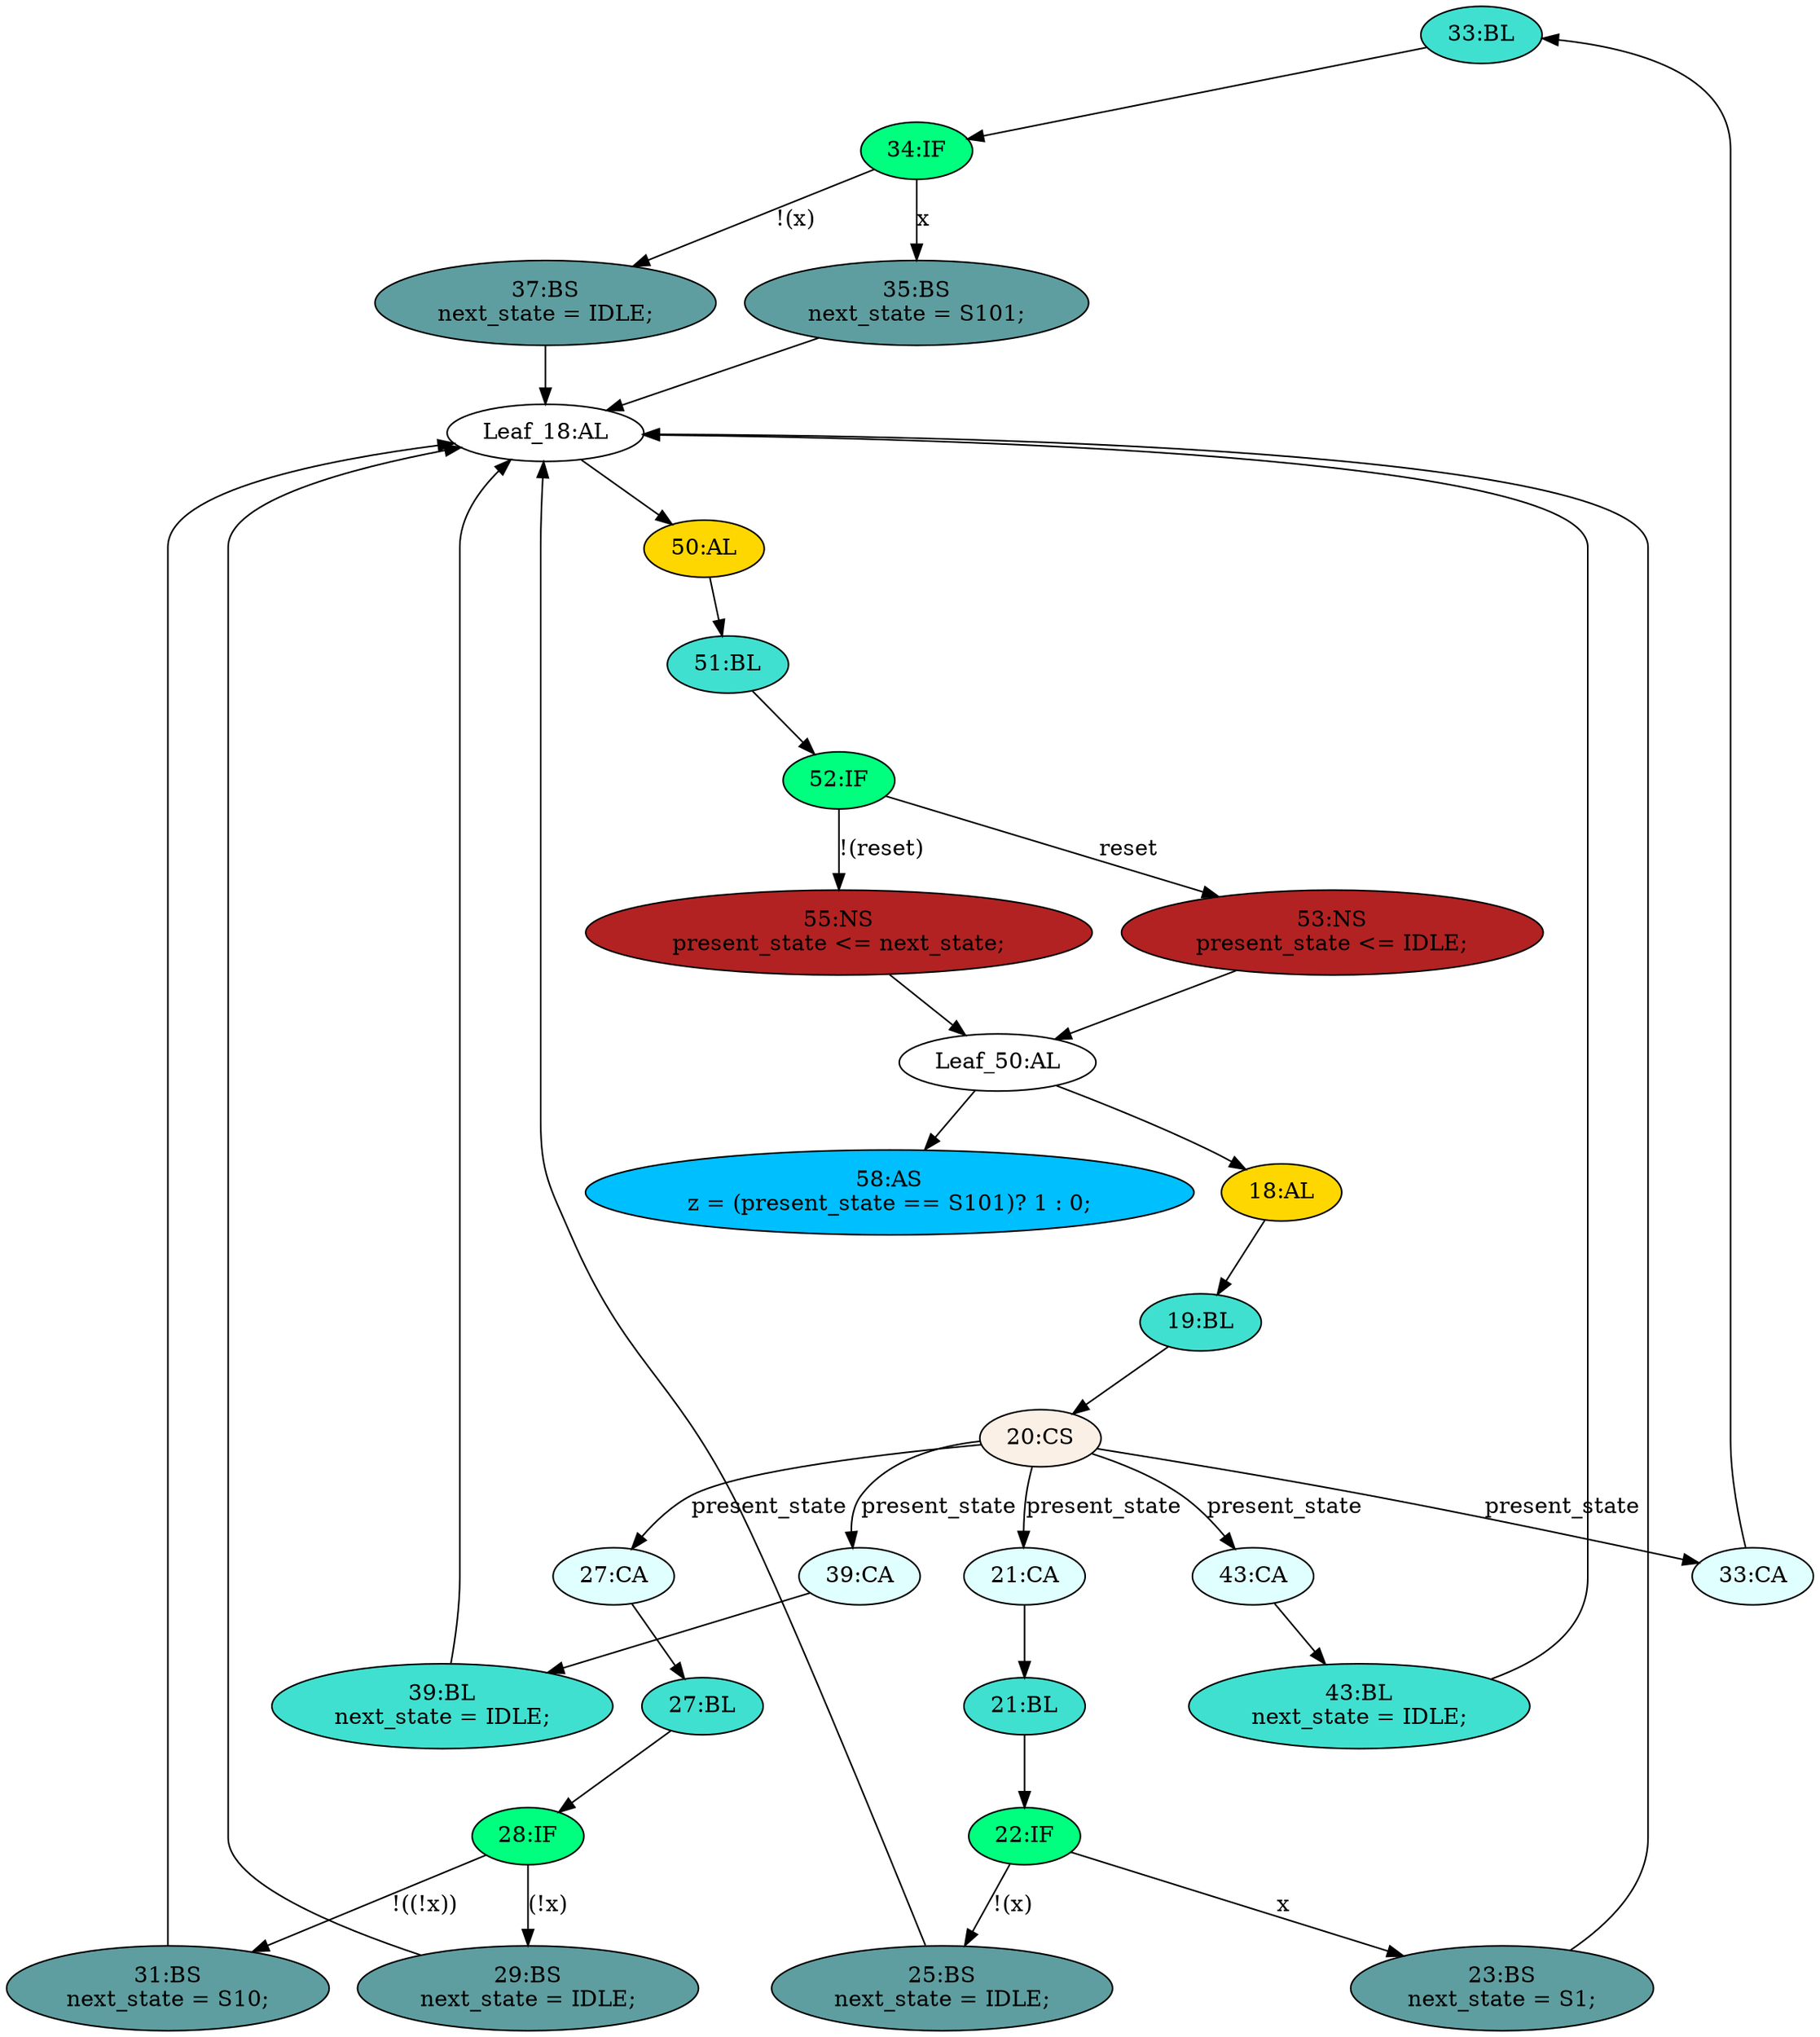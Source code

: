 strict digraph "compose( ,  )" {
	node [label="\N"];
	"33:BL"	[ast="<pyverilog.vparser.ast.Block object at 0x7fa58d0c1610>",
		fillcolor=turquoise,
		label="33:BL",
		statements="[]",
		style=filled,
		typ=Block];
	"34:IF"	[ast="<pyverilog.vparser.ast.IfStatement object at 0x7fa58cd20650>",
		fillcolor=springgreen,
		label="34:IF",
		statements="[]",
		style=filled,
		typ=IfStatement];
	"33:BL" -> "34:IF"	[cond="[]",
		lineno=None];
	"21:BL"	[ast="<pyverilog.vparser.ast.Block object at 0x7fa58cc4ecd0>",
		fillcolor=turquoise,
		label="21:BL",
		statements="[]",
		style=filled,
		typ=Block];
	"22:IF"	[ast="<pyverilog.vparser.ast.IfStatement object at 0x7fa58ccb1650>",
		fillcolor=springgreen,
		label="22:IF",
		statements="[]",
		style=filled,
		typ=IfStatement];
	"21:BL" -> "22:IF"	[cond="[]",
		lineno=None];
	"Leaf_18:AL"	[def_var="['next_state']",
		label="Leaf_18:AL"];
	"50:AL"	[ast="<pyverilog.vparser.ast.Always object at 0x7fa58c918950>",
		clk_sens=True,
		fillcolor=gold,
		label="50:AL",
		sens="['clk']",
		statements="[]",
		style=filled,
		typ=Always,
		use_var="['reset', 'next_state']"];
	"Leaf_18:AL" -> "50:AL";
	"28:IF"	[ast="<pyverilog.vparser.ast.IfStatement object at 0x7fa58cca6d10>",
		fillcolor=springgreen,
		label="28:IF",
		statements="[]",
		style=filled,
		typ=IfStatement];
	"31:BS"	[ast="<pyverilog.vparser.ast.BlockingSubstitution object at 0x7fa590bc5d10>",
		fillcolor=cadetblue,
		label="31:BS
next_state = S10;",
		statements="[<pyverilog.vparser.ast.BlockingSubstitution object at 0x7fa590bc5d10>]",
		style=filled,
		typ=BlockingSubstitution];
	"28:IF" -> "31:BS"	[cond="['x']",
		label="!((!x))",
		lineno=28];
	"29:BS"	[ast="<pyverilog.vparser.ast.BlockingSubstitution object at 0x7fa58cca6350>",
		fillcolor=cadetblue,
		label="29:BS
next_state = IDLE;",
		statements="[<pyverilog.vparser.ast.BlockingSubstitution object at 0x7fa58cca6350>]",
		style=filled,
		typ=BlockingSubstitution];
	"28:IF" -> "29:BS"	[cond="['x']",
		label="(!x)",
		lineno=28];
	"55:NS"	[ast="<pyverilog.vparser.ast.NonblockingSubstitution object at 0x7fa58c918710>",
		fillcolor=firebrick,
		label="55:NS
present_state <= next_state;",
		statements="[<pyverilog.vparser.ast.NonblockingSubstitution object at 0x7fa58c918710>]",
		style=filled,
		typ=NonblockingSubstitution];
	"Leaf_50:AL"	[def_var="['present_state']",
		label="Leaf_50:AL"];
	"55:NS" -> "Leaf_50:AL"	[cond="[]",
		lineno=None];
	"58:AS"	[ast="<pyverilog.vparser.ast.Assign object at 0x7fa58c918f90>",
		def_var="['z']",
		fillcolor=deepskyblue,
		label="58:AS
z = (present_state == S101)? 1 : 0;",
		statements="[]",
		style=filled,
		typ=Assign,
		use_var="['present_state']"];
	"31:BS" -> "Leaf_18:AL"	[cond="[]",
		lineno=None];
	"27:CA"	[ast="<pyverilog.vparser.ast.Case object at 0x7fa58ccbd6d0>",
		fillcolor=lightcyan,
		label="27:CA",
		statements="[]",
		style=filled,
		typ=Case];
	"27:BL"	[ast="<pyverilog.vparser.ast.Block object at 0x7fa58cca6e90>",
		fillcolor=turquoise,
		label="27:BL",
		statements="[]",
		style=filled,
		typ=Block];
	"27:CA" -> "27:BL"	[cond="[]",
		lineno=None];
	"23:BS"	[ast="<pyverilog.vparser.ast.BlockingSubstitution object at 0x7fa58ccb1250>",
		fillcolor=cadetblue,
		label="23:BS
next_state = S1;",
		statements="[<pyverilog.vparser.ast.BlockingSubstitution object at 0x7fa58ccb1250>]",
		style=filled,
		typ=BlockingSubstitution];
	"23:BS" -> "Leaf_18:AL"	[cond="[]",
		lineno=None];
	"29:BS" -> "Leaf_18:AL"	[cond="[]",
		lineno=None];
	"51:BL"	[ast="<pyverilog.vparser.ast.Block object at 0x7fa58c918fd0>",
		fillcolor=turquoise,
		label="51:BL",
		statements="[]",
		style=filled,
		typ=Block];
	"50:AL" -> "51:BL"	[cond="[]",
		lineno=None];
	"25:BS"	[ast="<pyverilog.vparser.ast.BlockingSubstitution object at 0x7fa58ccbdd10>",
		fillcolor=cadetblue,
		label="25:BS
next_state = IDLE;",
		statements="[<pyverilog.vparser.ast.BlockingSubstitution object at 0x7fa58ccbdd10>]",
		style=filled,
		typ=BlockingSubstitution];
	"25:BS" -> "Leaf_18:AL"	[cond="[]",
		lineno=None];
	"39:CA"	[ast="<pyverilog.vparser.ast.Case object at 0x7fa58c918a10>",
		fillcolor=lightcyan,
		label="39:CA",
		statements="[]",
		style=filled,
		typ=Case];
	"39:BL"	[ast="<pyverilog.vparser.ast.Block object at 0x7fa58c918d10>",
		fillcolor=turquoise,
		label="39:BL
next_state = IDLE;",
		statements="[<pyverilog.vparser.ast.BlockingSubstitution object at 0x7fa58c918350>]",
		style=filled,
		typ=Block];
	"39:CA" -> "39:BL"	[cond="[]",
		lineno=None];
	"43:BL"	[ast="<pyverilog.vparser.ast.Block object at 0x7fa58c9184d0>",
		fillcolor=turquoise,
		label="43:BL
next_state = IDLE;",
		statements="[<pyverilog.vparser.ast.BlockingSubstitution object at 0x7fa58c918990>]",
		style=filled,
		typ=Block];
	"43:BL" -> "Leaf_18:AL"	[cond="[]",
		lineno=None];
	"20:CS"	[ast="<pyverilog.vparser.ast.CaseStatement object at 0x7fa58c918dd0>",
		fillcolor=linen,
		label="20:CS",
		statements="[]",
		style=filled,
		typ=CaseStatement];
	"20:CS" -> "27:CA"	[cond="['present_state']",
		label=present_state,
		lineno=20];
	"20:CS" -> "39:CA"	[cond="['present_state']",
		label=present_state,
		lineno=20];
	"21:CA"	[ast="<pyverilog.vparser.ast.Case object at 0x7fa58cca3e10>",
		fillcolor=lightcyan,
		label="21:CA",
		statements="[]",
		style=filled,
		typ=Case];
	"20:CS" -> "21:CA"	[cond="['present_state']",
		label=present_state,
		lineno=20];
	"33:CA"	[ast="<pyverilog.vparser.ast.Case object at 0x7fa58cca6850>",
		fillcolor=lightcyan,
		label="33:CA",
		statements="[]",
		style=filled,
		typ=Case];
	"20:CS" -> "33:CA"	[cond="['present_state']",
		label=present_state,
		lineno=20];
	"43:CA"	[ast="<pyverilog.vparser.ast.Case object at 0x7fa58c918310>",
		fillcolor=lightcyan,
		label="43:CA",
		statements="[]",
		style=filled,
		typ=Case];
	"20:CS" -> "43:CA"	[cond="['present_state']",
		label=present_state,
		lineno=20];
	"53:NS"	[ast="<pyverilog.vparser.ast.NonblockingSubstitution object at 0x7fa58c918650>",
		fillcolor=firebrick,
		label="53:NS
present_state <= IDLE;",
		statements="[<pyverilog.vparser.ast.NonblockingSubstitution object at 0x7fa58c918650>]",
		style=filled,
		typ=NonblockingSubstitution];
	"53:NS" -> "Leaf_50:AL"	[cond="[]",
		lineno=None];
	"21:CA" -> "21:BL"	[cond="[]",
		lineno=None];
	"27:BL" -> "28:IF"	[cond="[]",
		lineno=None];
	"19:BL"	[ast="<pyverilog.vparser.ast.Block object at 0x7fa58cca3210>",
		fillcolor=turquoise,
		label="19:BL",
		statements="[]",
		style=filled,
		typ=Block];
	"19:BL" -> "20:CS"	[cond="[]",
		lineno=None];
	"52:IF"	[ast="<pyverilog.vparser.ast.IfStatement object at 0x7fa58c918450>",
		fillcolor=springgreen,
		label="52:IF",
		statements="[]",
		style=filled,
		typ=IfStatement];
	"52:IF" -> "55:NS"	[cond="['reset']",
		label="!(reset)",
		lineno=52];
	"52:IF" -> "53:NS"	[cond="['reset']",
		label=reset,
		lineno=52];
	"18:AL"	[ast="<pyverilog.vparser.ast.Always object at 0x7fa58cca3610>",
		clk_sens=False,
		fillcolor=gold,
		label="18:AL",
		sens="['present_state']",
		statements="[]",
		style=filled,
		typ=Always,
		use_var="['x', 'present_state']"];
	"18:AL" -> "19:BL"	[cond="[]",
		lineno=None];
	"37:BS"	[ast="<pyverilog.vparser.ast.BlockingSubstitution object at 0x7fa58e5a8ad0>",
		fillcolor=cadetblue,
		label="37:BS
next_state = IDLE;",
		statements="[<pyverilog.vparser.ast.BlockingSubstitution object at 0x7fa58e5a8ad0>]",
		style=filled,
		typ=BlockingSubstitution];
	"37:BS" -> "Leaf_18:AL"	[cond="[]",
		lineno=None];
	"22:IF" -> "23:BS"	[cond="['x']",
		label=x,
		lineno=22];
	"22:IF" -> "25:BS"	[cond="['x']",
		label="!(x)",
		lineno=22];
	"33:CA" -> "33:BL"	[cond="[]",
		lineno=None];
	"39:BL" -> "Leaf_18:AL"	[cond="[]",
		lineno=None];
	"Leaf_50:AL" -> "58:AS";
	"Leaf_50:AL" -> "18:AL";
	"43:CA" -> "43:BL"	[cond="[]",
		lineno=None];
	"34:IF" -> "37:BS"	[cond="['x']",
		label="!(x)",
		lineno=34];
	"35:BS"	[ast="<pyverilog.vparser.ast.BlockingSubstitution object at 0x7fa58cd20a50>",
		fillcolor=cadetblue,
		label="35:BS
next_state = S101;",
		statements="[<pyverilog.vparser.ast.BlockingSubstitution object at 0x7fa58cd20a50>]",
		style=filled,
		typ=BlockingSubstitution];
	"34:IF" -> "35:BS"	[cond="['x']",
		label=x,
		lineno=34];
	"35:BS" -> "Leaf_18:AL"	[cond="[]",
		lineno=None];
	"51:BL" -> "52:IF"	[cond="[]",
		lineno=None];
}
